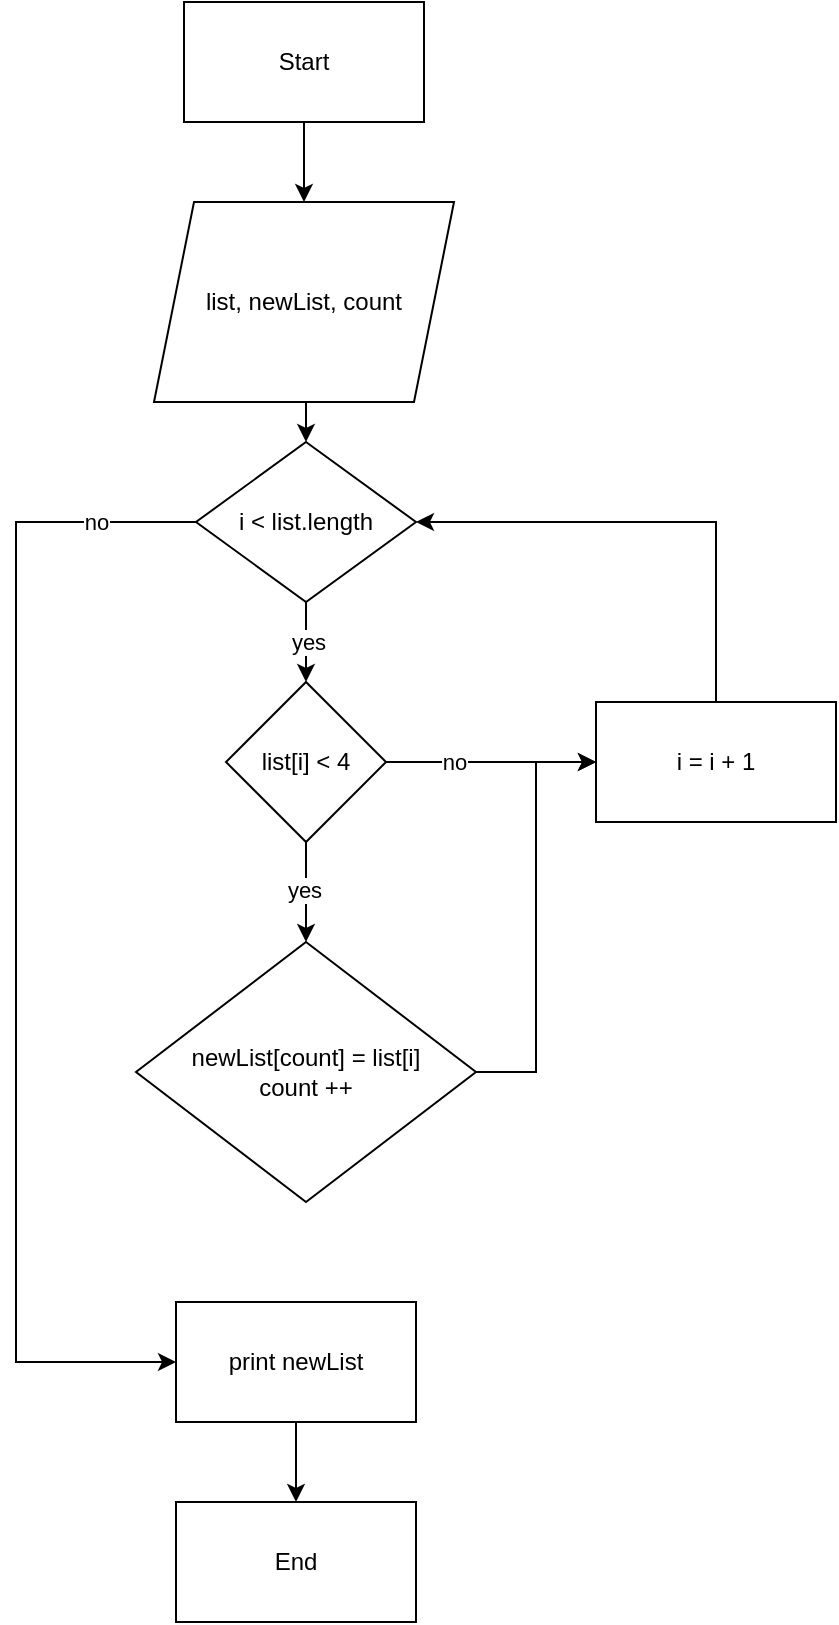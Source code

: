 <mxfile version="20.2.8" type="device" pages="4"><diagram id="LXww8d83xCE2whrZGTEk" name="МаксМинИндексы "><mxGraphModel dx="1730" dy="912" grid="1" gridSize="10" guides="1" tooltips="1" connect="1" arrows="1" fold="1" page="1" pageScale="1" pageWidth="827" pageHeight="1169" math="0" shadow="0"><root><mxCell id="0"/><mxCell id="1" parent="0"/><mxCell id="8kouOCCYKBG_Qh9qUqpB-3" value="" style="edgeStyle=orthogonalEdgeStyle;rounded=0;orthogonalLoop=1;jettySize=auto;html=1;" parent="1" source="8kouOCCYKBG_Qh9qUqpB-1" target="8kouOCCYKBG_Qh9qUqpB-2" edge="1"><mxGeometry relative="1" as="geometry"/></mxCell><mxCell id="8kouOCCYKBG_Qh9qUqpB-1" value="Start" style="rounded=0;whiteSpace=wrap;html=1;" parent="1" vertex="1"><mxGeometry x="354" y="130" width="120" height="60" as="geometry"/></mxCell><mxCell id="LZKlFhwvyHqg_4DI8sPR-1" style="edgeStyle=orthogonalEdgeStyle;rounded=0;orthogonalLoop=1;jettySize=auto;html=1;exitX=0.5;exitY=1;exitDx=0;exitDy=0;entryX=0.5;entryY=0;entryDx=0;entryDy=0;" edge="1" parent="1" source="8kouOCCYKBG_Qh9qUqpB-2" target="8kouOCCYKBG_Qh9qUqpB-4"><mxGeometry relative="1" as="geometry"/></mxCell><mxCell id="LZKlFhwvyHqg_4DI8sPR-9" style="edgeStyle=orthogonalEdgeStyle;rounded=0;orthogonalLoop=1;jettySize=auto;html=1;entryX=0;entryY=0.5;entryDx=0;entryDy=0;exitX=0;exitY=0.5;exitDx=0;exitDy=0;" edge="1" parent="1" source="8kouOCCYKBG_Qh9qUqpB-4" target="8kouOCCYKBG_Qh9qUqpB-25"><mxGeometry relative="1" as="geometry"><Array as="points"><mxPoint x="270" y="390"/><mxPoint x="270" y="810"/></Array></mxGeometry></mxCell><mxCell id="LZKlFhwvyHqg_4DI8sPR-10" value="no" style="edgeLabel;html=1;align=center;verticalAlign=middle;resizable=0;points=[];" vertex="1" connectable="0" parent="LZKlFhwvyHqg_4DI8sPR-9"><mxGeometry x="-0.909" y="1" relative="1" as="geometry"><mxPoint x="-23" y="-1" as="offset"/></mxGeometry></mxCell><mxCell id="8kouOCCYKBG_Qh9qUqpB-2" value="list, newList, count" style="shape=parallelogram;perimeter=parallelogramPerimeter;whiteSpace=wrap;html=1;fixedSize=1;" parent="1" vertex="1"><mxGeometry x="339" y="230" width="150" height="100" as="geometry"/></mxCell><mxCell id="8kouOCCYKBG_Qh9qUqpB-9" value="yes" style="edgeStyle=orthogonalEdgeStyle;rounded=0;orthogonalLoop=1;jettySize=auto;html=1;" parent="1" source="8kouOCCYKBG_Qh9qUqpB-4" edge="1"><mxGeometry relative="1" as="geometry"><mxPoint x="415" y="470" as="targetPoint"/></mxGeometry></mxCell><mxCell id="8kouOCCYKBG_Qh9qUqpB-4" value="i &amp;lt; list.length" style="rhombus;whiteSpace=wrap;html=1;" parent="1" vertex="1"><mxGeometry x="360" y="350" width="110" height="80" as="geometry"/></mxCell><mxCell id="LZKlFhwvyHqg_4DI8sPR-2" style="edgeStyle=orthogonalEdgeStyle;rounded=0;orthogonalLoop=1;jettySize=auto;html=1;entryX=0;entryY=0.5;entryDx=0;entryDy=0;" edge="1" parent="1" source="8kouOCCYKBG_Qh9qUqpB-8" target="8kouOCCYKBG_Qh9qUqpB-20"><mxGeometry relative="1" as="geometry"/></mxCell><mxCell id="8kouOCCYKBG_Qh9qUqpB-8" value="newList[count] = list[i]&lt;br&gt;count ++" style="rhombus;whiteSpace=wrap;html=1;" parent="1" vertex="1"><mxGeometry x="330" y="600" width="170" height="130" as="geometry"/></mxCell><mxCell id="8kouOCCYKBG_Qh9qUqpB-24" style="edgeStyle=orthogonalEdgeStyle;rounded=0;orthogonalLoop=1;jettySize=auto;html=1;entryX=1;entryY=0.5;entryDx=0;entryDy=0;exitX=0.5;exitY=0;exitDx=0;exitDy=0;" parent="1" source="8kouOCCYKBG_Qh9qUqpB-20" target="8kouOCCYKBG_Qh9qUqpB-4" edge="1"><mxGeometry relative="1" as="geometry"/></mxCell><mxCell id="8kouOCCYKBG_Qh9qUqpB-20" value="i = i + 1" style="rounded=0;whiteSpace=wrap;html=1;" parent="1" vertex="1"><mxGeometry x="560" y="480" width="120" height="60" as="geometry"/></mxCell><mxCell id="8kouOCCYKBG_Qh9qUqpB-29" value="" style="edgeStyle=orthogonalEdgeStyle;rounded=0;orthogonalLoop=1;jettySize=auto;html=1;" parent="1" source="8kouOCCYKBG_Qh9qUqpB-25" target="8kouOCCYKBG_Qh9qUqpB-28" edge="1"><mxGeometry relative="1" as="geometry"/></mxCell><mxCell id="8kouOCCYKBG_Qh9qUqpB-25" value="print newList" style="rounded=0;whiteSpace=wrap;html=1;" parent="1" vertex="1"><mxGeometry x="350" y="780" width="120" height="60" as="geometry"/></mxCell><mxCell id="8kouOCCYKBG_Qh9qUqpB-28" value="End" style="whiteSpace=wrap;html=1;rounded=0;" parent="1" vertex="1"><mxGeometry x="350" y="880" width="120" height="60" as="geometry"/></mxCell><mxCell id="LZKlFhwvyHqg_4DI8sPR-4" value="" style="edgeStyle=orthogonalEdgeStyle;rounded=0;orthogonalLoop=1;jettySize=auto;html=1;" edge="1" parent="1" source="LZKlFhwvyHqg_4DI8sPR-3" target="8kouOCCYKBG_Qh9qUqpB-8"><mxGeometry relative="1" as="geometry"><Array as="points"><mxPoint x="415" y="590"/><mxPoint x="415" y="590"/></Array></mxGeometry></mxCell><mxCell id="LZKlFhwvyHqg_4DI8sPR-6" value="yes" style="edgeLabel;html=1;align=center;verticalAlign=middle;resizable=0;points=[];" vertex="1" connectable="0" parent="LZKlFhwvyHqg_4DI8sPR-4"><mxGeometry x="-0.24" y="2" relative="1" as="geometry"><mxPoint x="-3" y="5" as="offset"/></mxGeometry></mxCell><mxCell id="LZKlFhwvyHqg_4DI8sPR-7" value="" style="edgeStyle=orthogonalEdgeStyle;rounded=0;orthogonalLoop=1;jettySize=auto;html=1;" edge="1" parent="1" source="LZKlFhwvyHqg_4DI8sPR-3" target="8kouOCCYKBG_Qh9qUqpB-20"><mxGeometry relative="1" as="geometry"/></mxCell><mxCell id="LZKlFhwvyHqg_4DI8sPR-8" value="no" style="edgeLabel;html=1;align=center;verticalAlign=middle;resizable=0;points=[];" vertex="1" connectable="0" parent="LZKlFhwvyHqg_4DI8sPR-7"><mxGeometry x="-0.33" y="-2" relative="1" as="geometry"><mxPoint x="-1" y="-2" as="offset"/></mxGeometry></mxCell><mxCell id="LZKlFhwvyHqg_4DI8sPR-3" value="list[i] &amp;lt; 4" style="rhombus;whiteSpace=wrap;html=1;" vertex="1" parent="1"><mxGeometry x="375" y="470" width="80" height="80" as="geometry"/></mxCell></root></mxGraphModel></diagram><diagram id="R1n8SoINOMDGHzJVUFaz" name="Обратный порядок"><mxGraphModel dx="1038" dy="547" grid="1" gridSize="10" guides="1" tooltips="1" connect="1" arrows="1" fold="1" page="1" pageScale="1" pageWidth="827" pageHeight="1169" math="0" shadow="0"><root><mxCell id="0"/><mxCell id="1" parent="0"/><mxCell id="VspKFr2Bbenivtj8ibtx-3" value="" style="edgeStyle=orthogonalEdgeStyle;rounded=0;orthogonalLoop=1;jettySize=auto;html=1;" edge="1" parent="1" source="VspKFr2Bbenivtj8ibtx-1" target="VspKFr2Bbenivtj8ibtx-2"><mxGeometry relative="1" as="geometry"/></mxCell><mxCell id="VspKFr2Bbenivtj8ibtx-1" value="Start" style="rounded=0;whiteSpace=wrap;html=1;" vertex="1" parent="1"><mxGeometry x="350" y="60" width="120" height="60" as="geometry"/></mxCell><mxCell id="VspKFr2Bbenivtj8ibtx-5" value="" style="edgeStyle=orthogonalEdgeStyle;rounded=0;orthogonalLoop=1;jettySize=auto;html=1;" edge="1" parent="1" source="VspKFr2Bbenivtj8ibtx-2" target="VspKFr2Bbenivtj8ibtx-4"><mxGeometry relative="1" as="geometry"/></mxCell><mxCell id="VspKFr2Bbenivtj8ibtx-2" value="a = [4, 5, 2, 0, 7]&lt;br&gt;i = 0&lt;br&gt;n = 0" style="shape=parallelogram;perimeter=parallelogramPerimeter;whiteSpace=wrap;html=1;fixedSize=1;rounded=0;" vertex="1" parent="1"><mxGeometry x="350" y="160" width="120" height="60" as="geometry"/></mxCell><mxCell id="VspKFr2Bbenivtj8ibtx-7" value="yes" style="edgeStyle=orthogonalEdgeStyle;rounded=0;orthogonalLoop=1;jettySize=auto;html=1;" edge="1" parent="1" source="VspKFr2Bbenivtj8ibtx-4" target="VspKFr2Bbenivtj8ibtx-6"><mxGeometry relative="1" as="geometry"/></mxCell><mxCell id="VspKFr2Bbenivtj8ibtx-14" style="edgeStyle=orthogonalEdgeStyle;rounded=0;orthogonalLoop=1;jettySize=auto;html=1;entryX=0;entryY=0.75;entryDx=0;entryDy=0;exitX=0;exitY=0.5;exitDx=0;exitDy=0;" edge="1" parent="1" source="VspKFr2Bbenivtj8ibtx-4" target="VspKFr2Bbenivtj8ibtx-9"><mxGeometry relative="1" as="geometry"><Array as="points"><mxPoint x="260" y="315"/><mxPoint x="260" y="600"/></Array></mxGeometry></mxCell><mxCell id="VspKFr2Bbenivtj8ibtx-15" value="No" style="edgeLabel;html=1;align=center;verticalAlign=middle;resizable=0;points=[];" vertex="1" connectable="0" parent="VspKFr2Bbenivtj8ibtx-14"><mxGeometry x="-0.867" y="1" relative="1" as="geometry"><mxPoint as="offset"/></mxGeometry></mxCell><mxCell id="VspKFr2Bbenivtj8ibtx-4" value="i &amp;lt; (a.length/2)" style="rhombus;whiteSpace=wrap;html=1;rounded=0;" vertex="1" parent="1"><mxGeometry x="355" y="260" width="110" height="110" as="geometry"/></mxCell><mxCell id="VspKFr2Bbenivtj8ibtx-13" style="edgeStyle=orthogonalEdgeStyle;rounded=0;orthogonalLoop=1;jettySize=auto;html=1;entryX=1;entryY=0.5;entryDx=0;entryDy=0;exitX=1;exitY=0.5;exitDx=0;exitDy=0;" edge="1" parent="1" source="VspKFr2Bbenivtj8ibtx-6" target="VspKFr2Bbenivtj8ibtx-4"><mxGeometry relative="1" as="geometry"/></mxCell><mxCell id="VspKFr2Bbenivtj8ibtx-6" value="n = a[a.length - 1 - i]&lt;br&gt;a[a.length - 1 - i] = a[i]&lt;br&gt;a[i] = n&lt;br&gt;i = i + 1" style="whiteSpace=wrap;html=1;rounded=0;" vertex="1" parent="1"><mxGeometry x="345" y="420" width="130" height="90" as="geometry"/></mxCell><mxCell id="VspKFr2Bbenivtj8ibtx-12" value="" style="edgeStyle=orthogonalEdgeStyle;rounded=0;orthogonalLoop=1;jettySize=auto;html=1;" edge="1" parent="1" source="VspKFr2Bbenivtj8ibtx-9" target="VspKFr2Bbenivtj8ibtx-11"><mxGeometry relative="1" as="geometry"/></mxCell><mxCell id="VspKFr2Bbenivtj8ibtx-9" value="print(a)" style="whiteSpace=wrap;html=1;rounded=0;" vertex="1" parent="1"><mxGeometry x="350" y="555" width="120" height="60" as="geometry"/></mxCell><mxCell id="VspKFr2Bbenivtj8ibtx-11" value="End" style="rounded=0;whiteSpace=wrap;html=1;" vertex="1" parent="1"><mxGeometry x="350" y="660" width="120" height="60" as="geometry"/></mxCell></root></mxGraphModel></diagram><diagram id="tEjOY01aAgTw1ZcmbZ-j" name="Сумма м/у макс и мин индексом"><mxGraphModel dx="1038" dy="547" grid="1" gridSize="10" guides="1" tooltips="1" connect="1" arrows="1" fold="1" page="1" pageScale="1" pageWidth="827" pageHeight="1169" math="0" shadow="0"><root><mxCell id="0"/><mxCell id="1" parent="0"/><mxCell id="6clF0ryRVgojbpDEElMH-4" value="" style="edgeStyle=orthogonalEdgeStyle;rounded=0;orthogonalLoop=1;jettySize=auto;html=1;" edge="1" parent="1" source="6clF0ryRVgojbpDEElMH-2" target="6clF0ryRVgojbpDEElMH-3"><mxGeometry relative="1" as="geometry"/></mxCell><mxCell id="6clF0ryRVgojbpDEElMH-2" value="Start" style="whiteSpace=wrap;html=1;" vertex="1" parent="1"><mxGeometry x="295" y="30" width="110" height="40" as="geometry"/></mxCell><mxCell id="6clF0ryRVgojbpDEElMH-27" value="" style="edgeStyle=orthogonalEdgeStyle;rounded=0;orthogonalLoop=1;jettySize=auto;html=1;" edge="1" parent="1" source="6clF0ryRVgojbpDEElMH-3" target="6clF0ryRVgojbpDEElMH-5"><mxGeometry relative="1" as="geometry"/></mxCell><mxCell id="6clF0ryRVgojbpDEElMH-3" value="a = [4,8,2,5,1,5]&lt;br&gt;i = 0&lt;br&gt;minIndex = 0&lt;br&gt;maxIndex = 0&lt;br&gt;sum = 0" style="shape=parallelogram;perimeter=parallelogramPerimeter;whiteSpace=wrap;html=1;fixedSize=1;" vertex="1" parent="1"><mxGeometry x="280" y="100" width="140" height="90" as="geometry"/></mxCell><mxCell id="6clF0ryRVgojbpDEElMH-8" value="yes" style="edgeStyle=orthogonalEdgeStyle;rounded=0;orthogonalLoop=1;jettySize=auto;html=1;" edge="1" parent="1" source="6clF0ryRVgojbpDEElMH-5" target="6clF0ryRVgojbpDEElMH-7"><mxGeometry relative="1" as="geometry"/></mxCell><mxCell id="6clF0ryRVgojbpDEElMH-40" style="edgeStyle=orthogonalEdgeStyle;rounded=0;orthogonalLoop=1;jettySize=auto;html=1;entryX=0.5;entryY=0;entryDx=0;entryDy=0;exitX=1;exitY=0.5;exitDx=0;exitDy=0;" edge="1" parent="1" source="6clF0ryRVgojbpDEElMH-5" target="6clF0ryRVgojbpDEElMH-39"><mxGeometry relative="1" as="geometry"><Array as="points"><mxPoint x="600" y="250"/><mxPoint x="600" y="760"/></Array></mxGeometry></mxCell><mxCell id="6clF0ryRVgojbpDEElMH-41" value="no" style="edgeLabel;html=1;align=center;verticalAlign=middle;resizable=0;points=[];" vertex="1" connectable="0" parent="6clF0ryRVgojbpDEElMH-40"><mxGeometry x="-0.894" relative="1" as="geometry"><mxPoint as="offset"/></mxGeometry></mxCell><mxCell id="6clF0ryRVgojbpDEElMH-5" value="i &amp;lt; a.length" style="rhombus;whiteSpace=wrap;html=1;" vertex="1" parent="1"><mxGeometry x="310" y="210" width="80" height="80" as="geometry"/></mxCell><mxCell id="6clF0ryRVgojbpDEElMH-10" value="yes" style="edgeStyle=orthogonalEdgeStyle;rounded=0;orthogonalLoop=1;jettySize=auto;html=1;exitX=0;exitY=0.5;exitDx=0;exitDy=0;entryX=0.5;entryY=0;entryDx=0;entryDy=0;" edge="1" parent="1" source="6clF0ryRVgojbpDEElMH-7" target="6clF0ryRVgojbpDEElMH-9"><mxGeometry relative="1" as="geometry"><Array as="points"><mxPoint x="220" y="380"/></Array></mxGeometry></mxCell><mxCell id="6clF0ryRVgojbpDEElMH-31" style="edgeStyle=orthogonalEdgeStyle;rounded=0;orthogonalLoop=1;jettySize=auto;html=1;entryX=0.5;entryY=0;entryDx=0;entryDy=0;exitX=0.5;exitY=1;exitDx=0;exitDy=0;" edge="1" parent="1" source="6clF0ryRVgojbpDEElMH-7" target="6clF0ryRVgojbpDEElMH-29"><mxGeometry relative="1" as="geometry"><Array as="points"/></mxGeometry></mxCell><mxCell id="6clF0ryRVgojbpDEElMH-33" value="no" style="edgeLabel;html=1;align=center;verticalAlign=middle;resizable=0;points=[];" vertex="1" connectable="0" parent="6clF0ryRVgojbpDEElMH-31"><mxGeometry x="-0.451" y="3" relative="1" as="geometry"><mxPoint as="offset"/></mxGeometry></mxCell><mxCell id="6clF0ryRVgojbpDEElMH-7" value="a[minIndex] &amp;gt; a[i]" style="rhombus;whiteSpace=wrap;html=1;" vertex="1" parent="1"><mxGeometry x="275" y="320" width="150" height="120" as="geometry"/></mxCell><mxCell id="6clF0ryRVgojbpDEElMH-30" value="" style="edgeStyle=orthogonalEdgeStyle;rounded=0;orthogonalLoop=1;jettySize=auto;html=1;entryX=0;entryY=0.5;entryDx=0;entryDy=0;" edge="1" parent="1" source="6clF0ryRVgojbpDEElMH-9" target="6clF0ryRVgojbpDEElMH-29"><mxGeometry relative="1" as="geometry"/></mxCell><mxCell id="6clF0ryRVgojbpDEElMH-9" value="minIndex = i" style="whiteSpace=wrap;html=1;" vertex="1" parent="1"><mxGeometry x="160" y="430" width="120" height="60" as="geometry"/></mxCell><mxCell id="6clF0ryRVgojbpDEElMH-37" style="edgeStyle=orthogonalEdgeStyle;rounded=0;orthogonalLoop=1;jettySize=auto;html=1;entryX=1;entryY=0.5;entryDx=0;entryDy=0;exitX=0.5;exitY=1;exitDx=0;exitDy=0;" edge="1" parent="1" source="6clF0ryRVgojbpDEElMH-17" target="6clF0ryRVgojbpDEElMH-35"><mxGeometry relative="1" as="geometry"><Array as="points"><mxPoint x="490" y="700"/></Array></mxGeometry></mxCell><mxCell id="6clF0ryRVgojbpDEElMH-17" value="maxIndex = i" style="whiteSpace=wrap;html=1;" vertex="1" parent="1"><mxGeometry x="430" y="590" width="120" height="60" as="geometry"/></mxCell><mxCell id="6clF0ryRVgojbpDEElMH-36" value="no" style="edgeStyle=orthogonalEdgeStyle;rounded=0;orthogonalLoop=1;jettySize=auto;html=1;exitX=1;exitY=0.5;exitDx=0;exitDy=0;entryX=1;entryY=0.5;entryDx=0;entryDy=0;" edge="1" parent="1" source="6clF0ryRVgojbpDEElMH-29" target="6clF0ryRVgojbpDEElMH-35"><mxGeometry x="-0.609" relative="1" as="geometry"><Array as="points"><mxPoint x="560" y="545"/><mxPoint x="560" y="700"/></Array><mxPoint as="offset"/></mxGeometry></mxCell><mxCell id="6clF0ryRVgojbpDEElMH-63" value="yes" style="edgeStyle=orthogonalEdgeStyle;rounded=0;orthogonalLoop=1;jettySize=auto;html=1;entryX=0;entryY=0.5;entryDx=0;entryDy=0;" edge="1" parent="1" source="6clF0ryRVgojbpDEElMH-29" target="6clF0ryRVgojbpDEElMH-17"><mxGeometry relative="1" as="geometry"><Array as="points"><mxPoint x="350" y="620"/></Array></mxGeometry></mxCell><mxCell id="6clF0ryRVgojbpDEElMH-29" value="a[maxIndex] &amp;lt; a[i]" style="rhombus;whiteSpace=wrap;html=1;" vertex="1" parent="1"><mxGeometry x="270" y="490" width="160" height="110" as="geometry"/></mxCell><mxCell id="6clF0ryRVgojbpDEElMH-38" style="edgeStyle=orthogonalEdgeStyle;rounded=0;orthogonalLoop=1;jettySize=auto;html=1;exitX=0;exitY=0.5;exitDx=0;exitDy=0;entryX=0;entryY=0.5;entryDx=0;entryDy=0;" edge="1" parent="1" source="6clF0ryRVgojbpDEElMH-35" target="6clF0ryRVgojbpDEElMH-5"><mxGeometry relative="1" as="geometry"><mxPoint x="310" y="290" as="targetPoint"/><Array as="points"><mxPoint x="150" y="700"/><mxPoint x="150" y="250"/></Array></mxGeometry></mxCell><mxCell id="6clF0ryRVgojbpDEElMH-35" value="i = i + 1" style="whiteSpace=wrap;html=1;" vertex="1" parent="1"><mxGeometry x="325" y="670" width="120" height="60" as="geometry"/></mxCell><mxCell id="6clF0ryRVgojbpDEElMH-44" style="edgeStyle=orthogonalEdgeStyle;rounded=0;orthogonalLoop=1;jettySize=auto;html=1;entryX=0.5;entryY=0;entryDx=0;entryDy=0;exitX=0;exitY=0.5;exitDx=0;exitDy=0;" edge="1" parent="1" source="6clF0ryRVgojbpDEElMH-39" target="6clF0ryRVgojbpDEElMH-43"><mxGeometry relative="1" as="geometry"><Array as="points"><mxPoint x="170" y="820"/></Array></mxGeometry></mxCell><mxCell id="6clF0ryRVgojbpDEElMH-45" value="yes" style="edgeLabel;html=1;align=center;verticalAlign=middle;resizable=0;points=[];" vertex="1" connectable="0" parent="6clF0ryRVgojbpDEElMH-44"><mxGeometry x="0.126" y="-3" relative="1" as="geometry"><mxPoint x="26" as="offset"/></mxGeometry></mxCell><mxCell id="6clF0ryRVgojbpDEElMH-54" style="edgeStyle=orthogonalEdgeStyle;rounded=0;orthogonalLoop=1;jettySize=auto;html=1;exitX=1;exitY=0.5;exitDx=0;exitDy=0;entryX=0.5;entryY=0;entryDx=0;entryDy=0;" edge="1" parent="1" source="6clF0ryRVgojbpDEElMH-39" target="6clF0ryRVgojbpDEElMH-53"><mxGeometry relative="1" as="geometry"><Array as="points"><mxPoint x="540" y="820"/></Array></mxGeometry></mxCell><mxCell id="6clF0ryRVgojbpDEElMH-55" value="no" style="edgeLabel;html=1;align=center;verticalAlign=middle;resizable=0;points=[];" vertex="1" connectable="0" parent="6clF0ryRVgojbpDEElMH-54"><mxGeometry x="-0.2" relative="1" as="geometry"><mxPoint as="offset"/></mxGeometry></mxCell><mxCell id="6clF0ryRVgojbpDEElMH-39" value="maxIndex &amp;gt; minIndex" style="rhombus;whiteSpace=wrap;html=1;" vertex="1" parent="1"><mxGeometry x="260" y="770" width="180" height="100" as="geometry"/></mxCell><mxCell id="6clF0ryRVgojbpDEElMH-47" value="yes" style="edgeStyle=orthogonalEdgeStyle;rounded=0;orthogonalLoop=1;jettySize=auto;html=1;" edge="1" parent="1" source="6clF0ryRVgojbpDEElMH-43" target="6clF0ryRVgojbpDEElMH-46"><mxGeometry relative="1" as="geometry"/></mxCell><mxCell id="6clF0ryRVgojbpDEElMH-43" value="minIndex &amp;lt;= maxIndex" style="rhombus;whiteSpace=wrap;html=1;" vertex="1" parent="1"><mxGeometry x="100" y="840" width="140" height="80" as="geometry"/></mxCell><mxCell id="6clF0ryRVgojbpDEElMH-50" style="edgeStyle=orthogonalEdgeStyle;rounded=0;orthogonalLoop=1;jettySize=auto;html=1;entryX=0;entryY=0.5;entryDx=0;entryDy=0;exitX=0;exitY=0.5;exitDx=0;exitDy=0;" edge="1" parent="1" source="6clF0ryRVgojbpDEElMH-46" target="6clF0ryRVgojbpDEElMH-43"><mxGeometry relative="1" as="geometry"/></mxCell><mxCell id="6clF0ryRVgojbpDEElMH-51" style="edgeStyle=orthogonalEdgeStyle;rounded=0;orthogonalLoop=1;jettySize=auto;html=1;exitX=1;exitY=0.5;exitDx=0;exitDy=0;" edge="1" parent="1" source="6clF0ryRVgojbpDEElMH-43"><mxGeometry relative="1" as="geometry"><mxPoint x="338" y="990" as="targetPoint"/></mxGeometry></mxCell><mxCell id="6clF0ryRVgojbpDEElMH-52" value="no" style="edgeLabel;html=1;align=center;verticalAlign=middle;resizable=0;points=[];" vertex="1" connectable="0" parent="6clF0ryRVgojbpDEElMH-51"><mxGeometry x="-0.713" y="-1" relative="1" as="geometry"><mxPoint as="offset"/></mxGeometry></mxCell><mxCell id="6clF0ryRVgojbpDEElMH-46" value="sum = sum + a[minIndex]&lt;br&gt;minIndex = minIndex + 1" style="whiteSpace=wrap;html=1;" vertex="1" parent="1"><mxGeometry x="90" y="950" width="160" height="60" as="geometry"/></mxCell><mxCell id="6clF0ryRVgojbpDEElMH-62" value="" style="edgeStyle=orthogonalEdgeStyle;rounded=0;orthogonalLoop=1;jettySize=auto;html=1;" edge="1" parent="1" source="6clF0ryRVgojbpDEElMH-49" target="6clF0ryRVgojbpDEElMH-61"><mxGeometry relative="1" as="geometry"/></mxCell><mxCell id="6clF0ryRVgojbpDEElMH-49" value="print(sum)" style="whiteSpace=wrap;html=1;" vertex="1" parent="1"><mxGeometry x="290" y="990" width="120" height="60" as="geometry"/></mxCell><mxCell id="6clF0ryRVgojbpDEElMH-57" value="yes" style="edgeStyle=orthogonalEdgeStyle;rounded=0;orthogonalLoop=1;jettySize=auto;html=1;" edge="1" parent="1" source="6clF0ryRVgojbpDEElMH-53" target="6clF0ryRVgojbpDEElMH-56"><mxGeometry relative="1" as="geometry"/></mxCell><mxCell id="6clF0ryRVgojbpDEElMH-59" style="edgeStyle=orthogonalEdgeStyle;rounded=0;orthogonalLoop=1;jettySize=auto;html=1;" edge="1" parent="1" source="6clF0ryRVgojbpDEElMH-53"><mxGeometry relative="1" as="geometry"><mxPoint x="363" y="990" as="targetPoint"/></mxGeometry></mxCell><mxCell id="6clF0ryRVgojbpDEElMH-60" value="no" style="edgeLabel;html=1;align=center;verticalAlign=middle;resizable=0;points=[];" vertex="1" connectable="0" parent="6clF0ryRVgojbpDEElMH-59"><mxGeometry x="-0.676" y="1" relative="1" as="geometry"><mxPoint as="offset"/></mxGeometry></mxCell><mxCell id="6clF0ryRVgojbpDEElMH-53" value="maxIndex &amp;lt;= minIndex" style="rhombus;whiteSpace=wrap;html=1;" vertex="1" parent="1"><mxGeometry x="470" y="840" width="140" height="80" as="geometry"/></mxCell><mxCell id="6clF0ryRVgojbpDEElMH-58" style="edgeStyle=orthogonalEdgeStyle;rounded=0;orthogonalLoop=1;jettySize=auto;html=1;entryX=1;entryY=0.5;entryDx=0;entryDy=0;exitX=1;exitY=0.5;exitDx=0;exitDy=0;" edge="1" parent="1" source="6clF0ryRVgojbpDEElMH-56" target="6clF0ryRVgojbpDEElMH-53"><mxGeometry relative="1" as="geometry"/></mxCell><mxCell id="6clF0ryRVgojbpDEElMH-56" value="sum = sum + a[maxIndex]&lt;br&gt;maxIndex = maxIndex + 1" style="whiteSpace=wrap;html=1;" vertex="1" parent="1"><mxGeometry x="460" y="950" width="160" height="60" as="geometry"/></mxCell><mxCell id="6clF0ryRVgojbpDEElMH-61" value="End" style="whiteSpace=wrap;html=1;" vertex="1" parent="1"><mxGeometry x="290" y="1080" width="120" height="30" as="geometry"/></mxCell></root></mxGraphModel></diagram><diagram id="MJ-2CW13ku1Mia0HPs6a" name="Ср арифмет"><mxGraphModel dx="1038" dy="547" grid="1" gridSize="10" guides="1" tooltips="1" connect="1" arrows="1" fold="1" page="1" pageScale="1" pageWidth="827" pageHeight="1169" math="0" shadow="0"><root><mxCell id="0"/><mxCell id="1" parent="0"/><mxCell id="wDz78WaEXc0ghWMF9Jcs-2" style="edgeStyle=orthogonalEdgeStyle;rounded=0;orthogonalLoop=1;jettySize=auto;html=1;" edge="1" parent="1" source="wDz78WaEXc0ghWMF9Jcs-1" target="wDz78WaEXc0ghWMF9Jcs-3"><mxGeometry relative="1" as="geometry"><mxPoint x="395" y="110" as="targetPoint"/></mxGeometry></mxCell><mxCell id="wDz78WaEXc0ghWMF9Jcs-1" value="Start" style="whiteSpace=wrap;html=1;" vertex="1" parent="1"><mxGeometry x="340" y="40" width="110" height="40" as="geometry"/></mxCell><mxCell id="wDz78WaEXc0ghWMF9Jcs-5" value="" style="edgeStyle=orthogonalEdgeStyle;rounded=0;orthogonalLoop=1;jettySize=auto;html=1;" edge="1" parent="1" source="wDz78WaEXc0ghWMF9Jcs-3" target="wDz78WaEXc0ghWMF9Jcs-4"><mxGeometry relative="1" as="geometry"/></mxCell><mxCell id="wDz78WaEXc0ghWMF9Jcs-3" value="a = [5,3,7,1,2]&lt;br&gt;sum = 0&lt;br&gt;averageSum = 0&lt;br&gt;i = 0" style="shape=parallelogram;perimeter=parallelogramPerimeter;whiteSpace=wrap;html=1;fixedSize=1;" vertex="1" parent="1"><mxGeometry x="335" y="110" width="120" height="60" as="geometry"/></mxCell><mxCell id="wDz78WaEXc0ghWMF9Jcs-7" value="yes" style="edgeStyle=orthogonalEdgeStyle;rounded=0;orthogonalLoop=1;jettySize=auto;html=1;" edge="1" parent="1" source="wDz78WaEXc0ghWMF9Jcs-4" target="wDz78WaEXc0ghWMF9Jcs-6"><mxGeometry relative="1" as="geometry"/></mxCell><mxCell id="wDz78WaEXc0ghWMF9Jcs-14" style="edgeStyle=orthogonalEdgeStyle;rounded=0;orthogonalLoop=1;jettySize=auto;html=1;entryX=0;entryY=0.5;entryDx=0;entryDy=0;exitX=0;exitY=0.5;exitDx=0;exitDy=0;" edge="1" parent="1" source="wDz78WaEXc0ghWMF9Jcs-4" target="wDz78WaEXc0ghWMF9Jcs-9"><mxGeometry relative="1" as="geometry"><Array as="points"><mxPoint x="310" y="240"/><mxPoint x="310" y="420"/></Array></mxGeometry></mxCell><mxCell id="wDz78WaEXc0ghWMF9Jcs-15" value="no" style="edgeLabel;html=1;align=center;verticalAlign=middle;resizable=0;points=[];" vertex="1" connectable="0" parent="wDz78WaEXc0ghWMF9Jcs-14"><mxGeometry x="-0.721" y="-2" relative="1" as="geometry"><mxPoint as="offset"/></mxGeometry></mxCell><mxCell id="wDz78WaEXc0ghWMF9Jcs-4" value="i &amp;lt; a.length" style="rhombus;whiteSpace=wrap;html=1;" vertex="1" parent="1"><mxGeometry x="355" y="200" width="80" height="80" as="geometry"/></mxCell><mxCell id="wDz78WaEXc0ghWMF9Jcs-8" style="edgeStyle=orthogonalEdgeStyle;rounded=0;orthogonalLoop=1;jettySize=auto;html=1;entryX=1;entryY=0.5;entryDx=0;entryDy=0;exitX=1;exitY=0.5;exitDx=0;exitDy=0;" edge="1" parent="1" source="wDz78WaEXc0ghWMF9Jcs-6" target="wDz78WaEXc0ghWMF9Jcs-4"><mxGeometry relative="1" as="geometry"/></mxCell><mxCell id="wDz78WaEXc0ghWMF9Jcs-6" value="sum = sum + a[i]&lt;br&gt;i = i + 1" style="whiteSpace=wrap;html=1;" vertex="1" parent="1"><mxGeometry x="335" y="310" width="120" height="60" as="geometry"/></mxCell><mxCell id="wDz78WaEXc0ghWMF9Jcs-11" value="" style="edgeStyle=orthogonalEdgeStyle;rounded=0;orthogonalLoop=1;jettySize=auto;html=1;" edge="1" parent="1" source="wDz78WaEXc0ghWMF9Jcs-9" target="wDz78WaEXc0ghWMF9Jcs-10"><mxGeometry relative="1" as="geometry"/></mxCell><mxCell id="wDz78WaEXc0ghWMF9Jcs-9" value="averageSum = sum / a.length" style="whiteSpace=wrap;html=1;" vertex="1" parent="1"><mxGeometry x="330" y="390" width="120" height="60" as="geometry"/></mxCell><mxCell id="wDz78WaEXc0ghWMF9Jcs-13" value="" style="edgeStyle=orthogonalEdgeStyle;rounded=0;orthogonalLoop=1;jettySize=auto;html=1;" edge="1" parent="1" source="wDz78WaEXc0ghWMF9Jcs-10" target="wDz78WaEXc0ghWMF9Jcs-12"><mxGeometry relative="1" as="geometry"/></mxCell><mxCell id="wDz78WaEXc0ghWMF9Jcs-10" value="print(averageSum)" style="whiteSpace=wrap;html=1;" vertex="1" parent="1"><mxGeometry x="330" y="480" width="120" height="60" as="geometry"/></mxCell><mxCell id="wDz78WaEXc0ghWMF9Jcs-12" value="End" style="whiteSpace=wrap;html=1;" vertex="1" parent="1"><mxGeometry x="330" y="570" width="120" height="60" as="geometry"/></mxCell></root></mxGraphModel></diagram></mxfile>